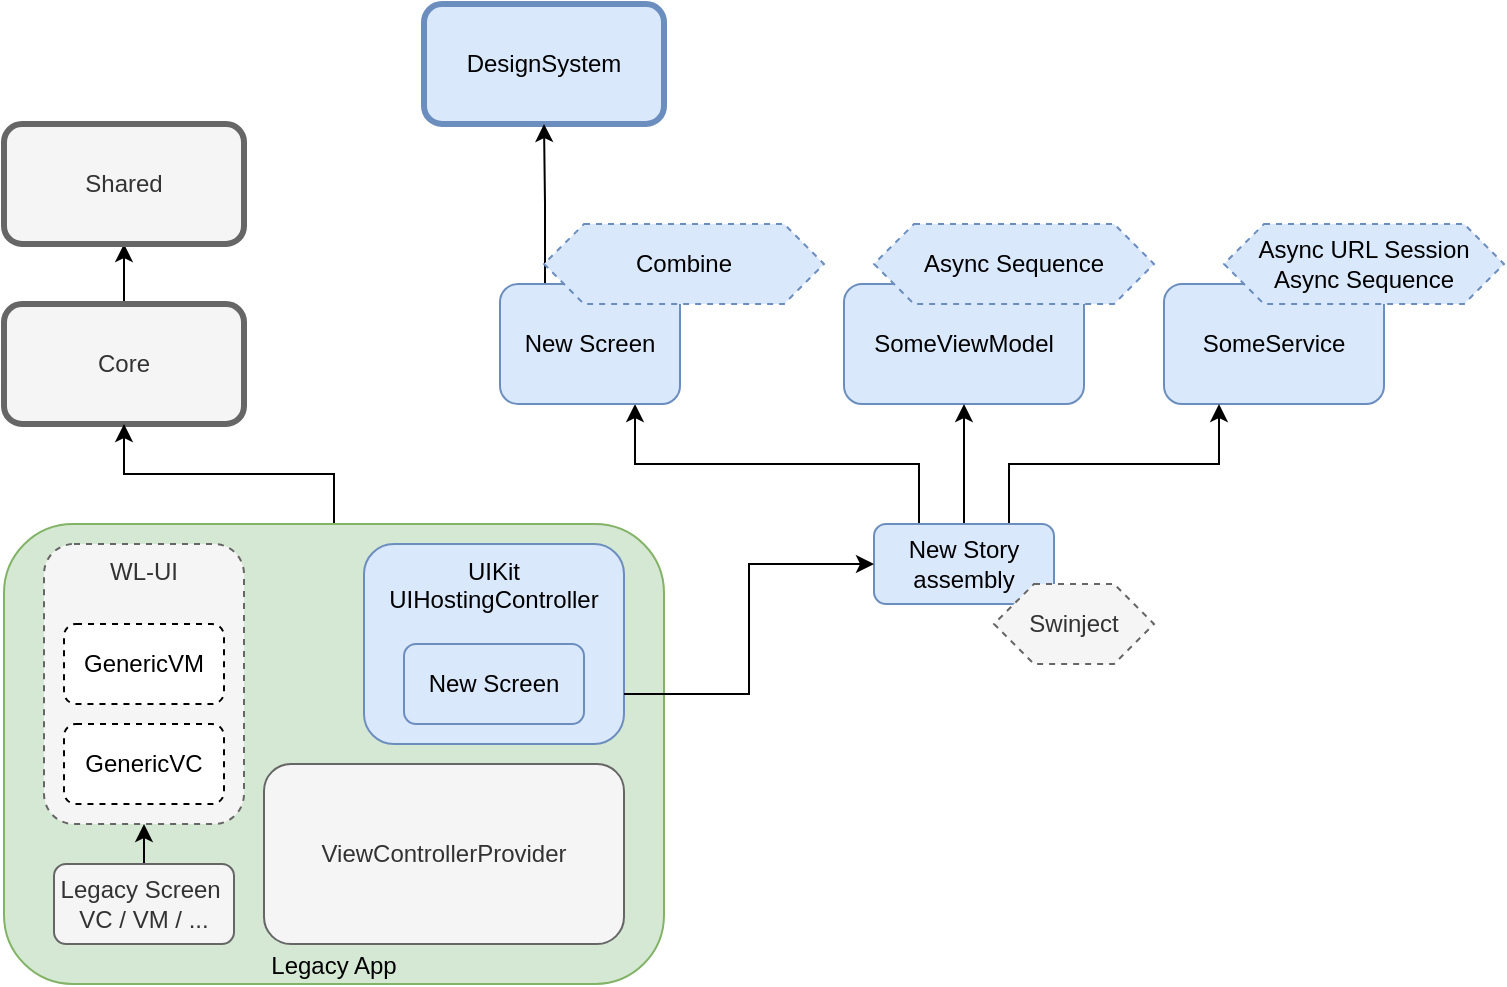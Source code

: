 <mxfile version="20.4.1" type="device"><diagram id="eNBUDyzIo5RkvNyFBFSy" name="Page-1"><mxGraphModel dx="1372" dy="1125" grid="1" gridSize="10" guides="1" tooltips="1" connect="1" arrows="1" fold="1" page="1" pageScale="1" pageWidth="1654" pageHeight="1169" math="0" shadow="0"><root><mxCell id="0"/><mxCell id="1" parent="0"/><mxCell id="toRDFUM7MVHTK9A19NbM-5" style="edgeStyle=orthogonalEdgeStyle;rounded=0;orthogonalLoop=1;jettySize=auto;html=1;exitX=0.5;exitY=0;exitDx=0;exitDy=0;entryX=0.5;entryY=1;entryDx=0;entryDy=0;" parent="1" source="toRDFUM7MVHTK9A19NbM-1" target="toRDFUM7MVHTK9A19NbM-2" edge="1"><mxGeometry relative="1" as="geometry"/></mxCell><mxCell id="toRDFUM7MVHTK9A19NbM-1" value="Core" style="rounded=1;whiteSpace=wrap;html=1;fillColor=#f5f5f5;fontColor=#333333;strokeColor=#666666;strokeWidth=3;" parent="1" vertex="1"><mxGeometry x="120" y="320" width="120" height="60" as="geometry"/></mxCell><mxCell id="toRDFUM7MVHTK9A19NbM-2" value="Shared" style="rounded=1;whiteSpace=wrap;html=1;fillColor=#f5f5f5;fontColor=#333333;strokeColor=#666666;strokeWidth=3;" parent="1" vertex="1"><mxGeometry x="120" y="230" width="120" height="60" as="geometry"/></mxCell><mxCell id="toRDFUM7MVHTK9A19NbM-6" style="edgeStyle=orthogonalEdgeStyle;rounded=0;orthogonalLoop=1;jettySize=auto;html=1;exitX=0.5;exitY=0;exitDx=0;exitDy=0;entryX=0.5;entryY=1;entryDx=0;entryDy=0;" parent="1" source="toRDFUM7MVHTK9A19NbM-3" target="toRDFUM7MVHTK9A19NbM-1" edge="1"><mxGeometry relative="1" as="geometry"/></mxCell><mxCell id="toRDFUM7MVHTK9A19NbM-3" value="Legacy App" style="rounded=1;whiteSpace=wrap;html=1;verticalAlign=bottom;fillColor=#d5e8d4;strokeColor=#82b366;" parent="1" vertex="1"><mxGeometry x="120" y="430" width="330" height="230" as="geometry"/></mxCell><mxCell id="toRDFUM7MVHTK9A19NbM-7" value="DesignSystem" style="rounded=1;whiteSpace=wrap;html=1;fillColor=#dae8fc;strokeColor=#6c8ebf;strokeWidth=3;" parent="1" vertex="1"><mxGeometry x="330" y="170" width="120" height="60" as="geometry"/></mxCell><mxCell id="toRDFUM7MVHTK9A19NbM-8" value="WL-UI" style="rounded=1;whiteSpace=wrap;html=1;dashed=1;verticalAlign=top;fillColor=#f5f5f5;fontColor=#333333;strokeColor=#666666;" parent="1" vertex="1"><mxGeometry x="140" y="440" width="100" height="140" as="geometry"/></mxCell><mxCell id="toRDFUM7MVHTK9A19NbM-12" style="edgeStyle=orthogonalEdgeStyle;rounded=0;orthogonalLoop=1;jettySize=auto;html=1;exitX=0.5;exitY=0;exitDx=0;exitDy=0;entryX=0.5;entryY=1;entryDx=0;entryDy=0;" parent="1" source="toRDFUM7MVHTK9A19NbM-10" target="toRDFUM7MVHTK9A19NbM-8" edge="1"><mxGeometry relative="1" as="geometry"/></mxCell><mxCell id="toRDFUM7MVHTK9A19NbM-10" value="Legacy Screen&amp;nbsp;&lt;br&gt;VC / VM / ..." style="rounded=1;whiteSpace=wrap;html=1;fillColor=#f5f5f5;fontColor=#333333;strokeColor=#666666;" parent="1" vertex="1"><mxGeometry x="145" y="600" width="90" height="40" as="geometry"/></mxCell><mxCell id="toRDFUM7MVHTK9A19NbM-14" value="SomeService" style="rounded=1;whiteSpace=wrap;html=1;fillColor=#dae8fc;strokeColor=#6c8ebf;" parent="1" vertex="1"><mxGeometry x="700" y="310" width="110" height="60" as="geometry"/></mxCell><mxCell id="toRDFUM7MVHTK9A19NbM-15" value="SomeViewModel" style="rounded=1;whiteSpace=wrap;html=1;fillColor=#dae8fc;strokeColor=#6c8ebf;" parent="1" vertex="1"><mxGeometry x="540" y="310" width="120" height="60" as="geometry"/></mxCell><mxCell id="toRDFUM7MVHTK9A19NbM-25" style="edgeStyle=orthogonalEdgeStyle;rounded=0;orthogonalLoop=1;jettySize=auto;html=1;exitX=0.25;exitY=0;exitDx=0;exitDy=0;entryX=0.75;entryY=1;entryDx=0;entryDy=0;" parent="1" source="toRDFUM7MVHTK9A19NbM-17" target="toRDFUM7MVHTK9A19NbM-13" edge="1"><mxGeometry relative="1" as="geometry"/></mxCell><mxCell id="toRDFUM7MVHTK9A19NbM-26" style="edgeStyle=orthogonalEdgeStyle;rounded=0;orthogonalLoop=1;jettySize=auto;html=1;exitX=0.5;exitY=0;exitDx=0;exitDy=0;entryX=0.5;entryY=1;entryDx=0;entryDy=0;" parent="1" source="toRDFUM7MVHTK9A19NbM-17" target="toRDFUM7MVHTK9A19NbM-15" edge="1"><mxGeometry relative="1" as="geometry"/></mxCell><mxCell id="toRDFUM7MVHTK9A19NbM-27" style="edgeStyle=orthogonalEdgeStyle;rounded=0;orthogonalLoop=1;jettySize=auto;html=1;exitX=0.75;exitY=0;exitDx=0;exitDy=0;entryX=0.25;entryY=1;entryDx=0;entryDy=0;" parent="1" source="toRDFUM7MVHTK9A19NbM-17" target="toRDFUM7MVHTK9A19NbM-14" edge="1"><mxGeometry relative="1" as="geometry"/></mxCell><mxCell id="toRDFUM7MVHTK9A19NbM-17" value="New Story&lt;br&gt;assembly" style="rounded=1;whiteSpace=wrap;html=1;fillColor=#dae8fc;strokeColor=#6c8ebf;" parent="1" vertex="1"><mxGeometry x="555" y="430" width="90" height="40" as="geometry"/></mxCell><mxCell id="toRDFUM7MVHTK9A19NbM-18" value="UIKit&lt;br&gt;UIHostingController" style="rounded=1;whiteSpace=wrap;html=1;verticalAlign=top;fillColor=#dae8fc;strokeColor=#6c8ebf;" parent="1" vertex="1"><mxGeometry x="300" y="440" width="130" height="100" as="geometry"/></mxCell><mxCell id="toRDFUM7MVHTK9A19NbM-20" value="GenericVM" style="rounded=1;whiteSpace=wrap;html=1;dashed=1;" parent="1" vertex="1"><mxGeometry x="150" y="480" width="80" height="40" as="geometry"/></mxCell><mxCell id="toRDFUM7MVHTK9A19NbM-21" value="GenericVC" style="rounded=1;whiteSpace=wrap;html=1;dashed=1;" parent="1" vertex="1"><mxGeometry x="150" y="530" width="80" height="40" as="geometry"/></mxCell><mxCell id="toRDFUM7MVHTK9A19NbM-28" style="edgeStyle=orthogonalEdgeStyle;rounded=0;orthogonalLoop=1;jettySize=auto;html=1;exitX=0.25;exitY=0;exitDx=0;exitDy=0;entryX=0.5;entryY=1;entryDx=0;entryDy=0;" parent="1" source="toRDFUM7MVHTK9A19NbM-13" target="toRDFUM7MVHTK9A19NbM-7" edge="1"><mxGeometry relative="1" as="geometry"/></mxCell><mxCell id="toRDFUM7MVHTK9A19NbM-13" value="New Screen" style="rounded=1;whiteSpace=wrap;html=1;fillColor=#dae8fc;strokeColor=#6c8ebf;" parent="1" vertex="1"><mxGeometry x="368" y="310" width="90" height="60" as="geometry"/></mxCell><mxCell id="toRDFUM7MVHTK9A19NbM-24" value="New Screen" style="rounded=1;whiteSpace=wrap;html=1;fillColor=#dae8fc;strokeColor=#6c8ebf;" parent="1" vertex="1"><mxGeometry x="320" y="490" width="90" height="40" as="geometry"/></mxCell><mxCell id="toRDFUM7MVHTK9A19NbM-29" style="edgeStyle=orthogonalEdgeStyle;rounded=0;orthogonalLoop=1;jettySize=auto;html=1;exitX=1;exitY=0.75;exitDx=0;exitDy=0;entryX=0;entryY=0.5;entryDx=0;entryDy=0;" parent="1" source="toRDFUM7MVHTK9A19NbM-18" target="toRDFUM7MVHTK9A19NbM-17" edge="1"><mxGeometry relative="1" as="geometry"/></mxCell><mxCell id="toRDFUM7MVHTK9A19NbM-30" value="Async URL Session&lt;br&gt;Async Sequence" style="shape=hexagon;perimeter=hexagonPerimeter2;whiteSpace=wrap;html=1;fixedSize=1;dashed=1;fillColor=#dae8fc;strokeColor=#6c8ebf;" parent="1" vertex="1"><mxGeometry x="730" y="280" width="140" height="40" as="geometry"/></mxCell><mxCell id="toRDFUM7MVHTK9A19NbM-32" value="Async Sequence" style="shape=hexagon;perimeter=hexagonPerimeter2;whiteSpace=wrap;html=1;fixedSize=1;dashed=1;fillColor=#dae8fc;strokeColor=#6c8ebf;" parent="1" vertex="1"><mxGeometry x="555" y="280" width="140" height="40" as="geometry"/></mxCell><mxCell id="toRDFUM7MVHTK9A19NbM-33" value="Combine" style="shape=hexagon;perimeter=hexagonPerimeter2;whiteSpace=wrap;html=1;fixedSize=1;dashed=1;fillColor=#dae8fc;strokeColor=#6c8ebf;" parent="1" vertex="1"><mxGeometry x="390" y="280" width="140" height="40" as="geometry"/></mxCell><mxCell id="toRDFUM7MVHTK9A19NbM-34" value="Swinject" style="shape=hexagon;perimeter=hexagonPerimeter2;whiteSpace=wrap;html=1;fixedSize=1;dashed=1;fillColor=#f5f5f5;strokeColor=#666666;fontColor=#333333;" parent="1" vertex="1"><mxGeometry x="615" y="460" width="80" height="40" as="geometry"/></mxCell><mxCell id="cXVHNcyyU8GMkpOHxOG4-1" value="ViewControllerProvider" style="rounded=1;whiteSpace=wrap;html=1;fillColor=#f5f5f5;fontColor=#333333;strokeColor=#666666;" vertex="1" parent="1"><mxGeometry x="250" y="550" width="180" height="90" as="geometry"/></mxCell></root></mxGraphModel></diagram></mxfile>